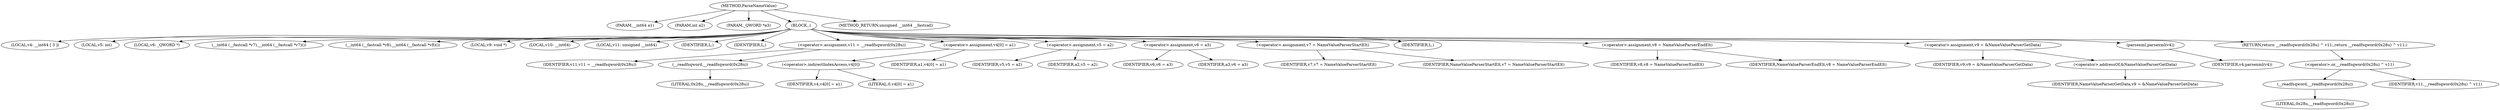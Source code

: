digraph ParseNameValue {  
"1000109" [label = "(METHOD,ParseNameValue)" ]
"1000110" [label = "(PARAM,__int64 a1)" ]
"1000111" [label = "(PARAM,int a2)" ]
"1000112" [label = "(PARAM,_QWORD *a3)" ]
"1000113" [label = "(BLOCK,,)" ]
"1000114" [label = "(LOCAL,v4: __int64 [ 3 ])" ]
"1000115" [label = "(LOCAL,v5: int)" ]
"1000116" [label = "(LOCAL,v6: _QWORD *)" ]
"1000117" [label = "(__int64 (__fastcall *v7),__int64 (__fastcall *v7)())" ]
"1000118" [label = "(__int64 (__fastcall *v8),__int64 (__fastcall *v8)())" ]
"1000119" [label = "(LOCAL,v9: void *)" ]
"1000120" [label = "(LOCAL,v10: __int64)" ]
"1000121" [label = "(LOCAL,v11: unsigned __int64)" ]
"1000122" [label = "(IDENTIFIER,L,)" ]
"1000123" [label = "(IDENTIFIER,L,)" ]
"1000124" [label = "(<operator>.assignment,v11 = __readfsqword(0x28u))" ]
"1000125" [label = "(IDENTIFIER,v11,v11 = __readfsqword(0x28u))" ]
"1000126" [label = "(__readfsqword,__readfsqword(0x28u))" ]
"1000127" [label = "(LITERAL,0x28u,__readfsqword(0x28u))" ]
"1000128" [label = "(<operator>.assignment,v4[0] = a1)" ]
"1000129" [label = "(<operator>.indirectIndexAccess,v4[0])" ]
"1000130" [label = "(IDENTIFIER,v4,v4[0] = a1)" ]
"1000131" [label = "(LITERAL,0,v4[0] = a1)" ]
"1000132" [label = "(IDENTIFIER,a1,v4[0] = a1)" ]
"1000133" [label = "(<operator>.assignment,v5 = a2)" ]
"1000134" [label = "(IDENTIFIER,v5,v5 = a2)" ]
"1000135" [label = "(IDENTIFIER,a2,v5 = a2)" ]
"1000136" [label = "(<operator>.assignment,v6 = a3)" ]
"1000137" [label = "(IDENTIFIER,v6,v6 = a3)" ]
"1000138" [label = "(IDENTIFIER,a3,v6 = a3)" ]
"1000139" [label = "(<operator>.assignment,v7 = NameValueParserStartElt)" ]
"1000140" [label = "(IDENTIFIER,v7,v7 = NameValueParserStartElt)" ]
"1000141" [label = "(IDENTIFIER,NameValueParserStartElt,v7 = NameValueParserStartElt)" ]
"1000142" [label = "(IDENTIFIER,L,)" ]
"1000143" [label = "(<operator>.assignment,v8 = NameValueParserEndElt)" ]
"1000144" [label = "(IDENTIFIER,v8,v8 = NameValueParserEndElt)" ]
"1000145" [label = "(IDENTIFIER,NameValueParserEndElt,v8 = NameValueParserEndElt)" ]
"1000146" [label = "(<operator>.assignment,v9 = &NameValueParserGetData)" ]
"1000147" [label = "(IDENTIFIER,v9,v9 = &NameValueParserGetData)" ]
"1000148" [label = "(<operator>.addressOf,&NameValueParserGetData)" ]
"1000149" [label = "(IDENTIFIER,NameValueParserGetData,v9 = &NameValueParserGetData)" ]
"1000150" [label = "(parsexml,parsexml(v4))" ]
"1000151" [label = "(IDENTIFIER,v4,parsexml(v4))" ]
"1000152" [label = "(RETURN,return __readfsqword(0x28u) ^ v11;,return __readfsqword(0x28u) ^ v11;)" ]
"1000153" [label = "(<operator>.or,__readfsqword(0x28u) ^ v11)" ]
"1000154" [label = "(__readfsqword,__readfsqword(0x28u))" ]
"1000155" [label = "(LITERAL,0x28u,__readfsqword(0x28u))" ]
"1000156" [label = "(IDENTIFIER,v11,__readfsqword(0x28u) ^ v11)" ]
"1000157" [label = "(METHOD_RETURN,unsigned __int64 __fastcall)" ]
  "1000109" -> "1000110" 
  "1000109" -> "1000111" 
  "1000109" -> "1000112" 
  "1000109" -> "1000113" 
  "1000109" -> "1000157" 
  "1000113" -> "1000114" 
  "1000113" -> "1000115" 
  "1000113" -> "1000116" 
  "1000113" -> "1000117" 
  "1000113" -> "1000118" 
  "1000113" -> "1000119" 
  "1000113" -> "1000120" 
  "1000113" -> "1000121" 
  "1000113" -> "1000122" 
  "1000113" -> "1000123" 
  "1000113" -> "1000124" 
  "1000113" -> "1000128" 
  "1000113" -> "1000133" 
  "1000113" -> "1000136" 
  "1000113" -> "1000139" 
  "1000113" -> "1000142" 
  "1000113" -> "1000143" 
  "1000113" -> "1000146" 
  "1000113" -> "1000150" 
  "1000113" -> "1000152" 
  "1000124" -> "1000125" 
  "1000124" -> "1000126" 
  "1000126" -> "1000127" 
  "1000128" -> "1000129" 
  "1000128" -> "1000132" 
  "1000129" -> "1000130" 
  "1000129" -> "1000131" 
  "1000133" -> "1000134" 
  "1000133" -> "1000135" 
  "1000136" -> "1000137" 
  "1000136" -> "1000138" 
  "1000139" -> "1000140" 
  "1000139" -> "1000141" 
  "1000143" -> "1000144" 
  "1000143" -> "1000145" 
  "1000146" -> "1000147" 
  "1000146" -> "1000148" 
  "1000148" -> "1000149" 
  "1000150" -> "1000151" 
  "1000152" -> "1000153" 
  "1000153" -> "1000154" 
  "1000153" -> "1000156" 
  "1000154" -> "1000155" 
}
